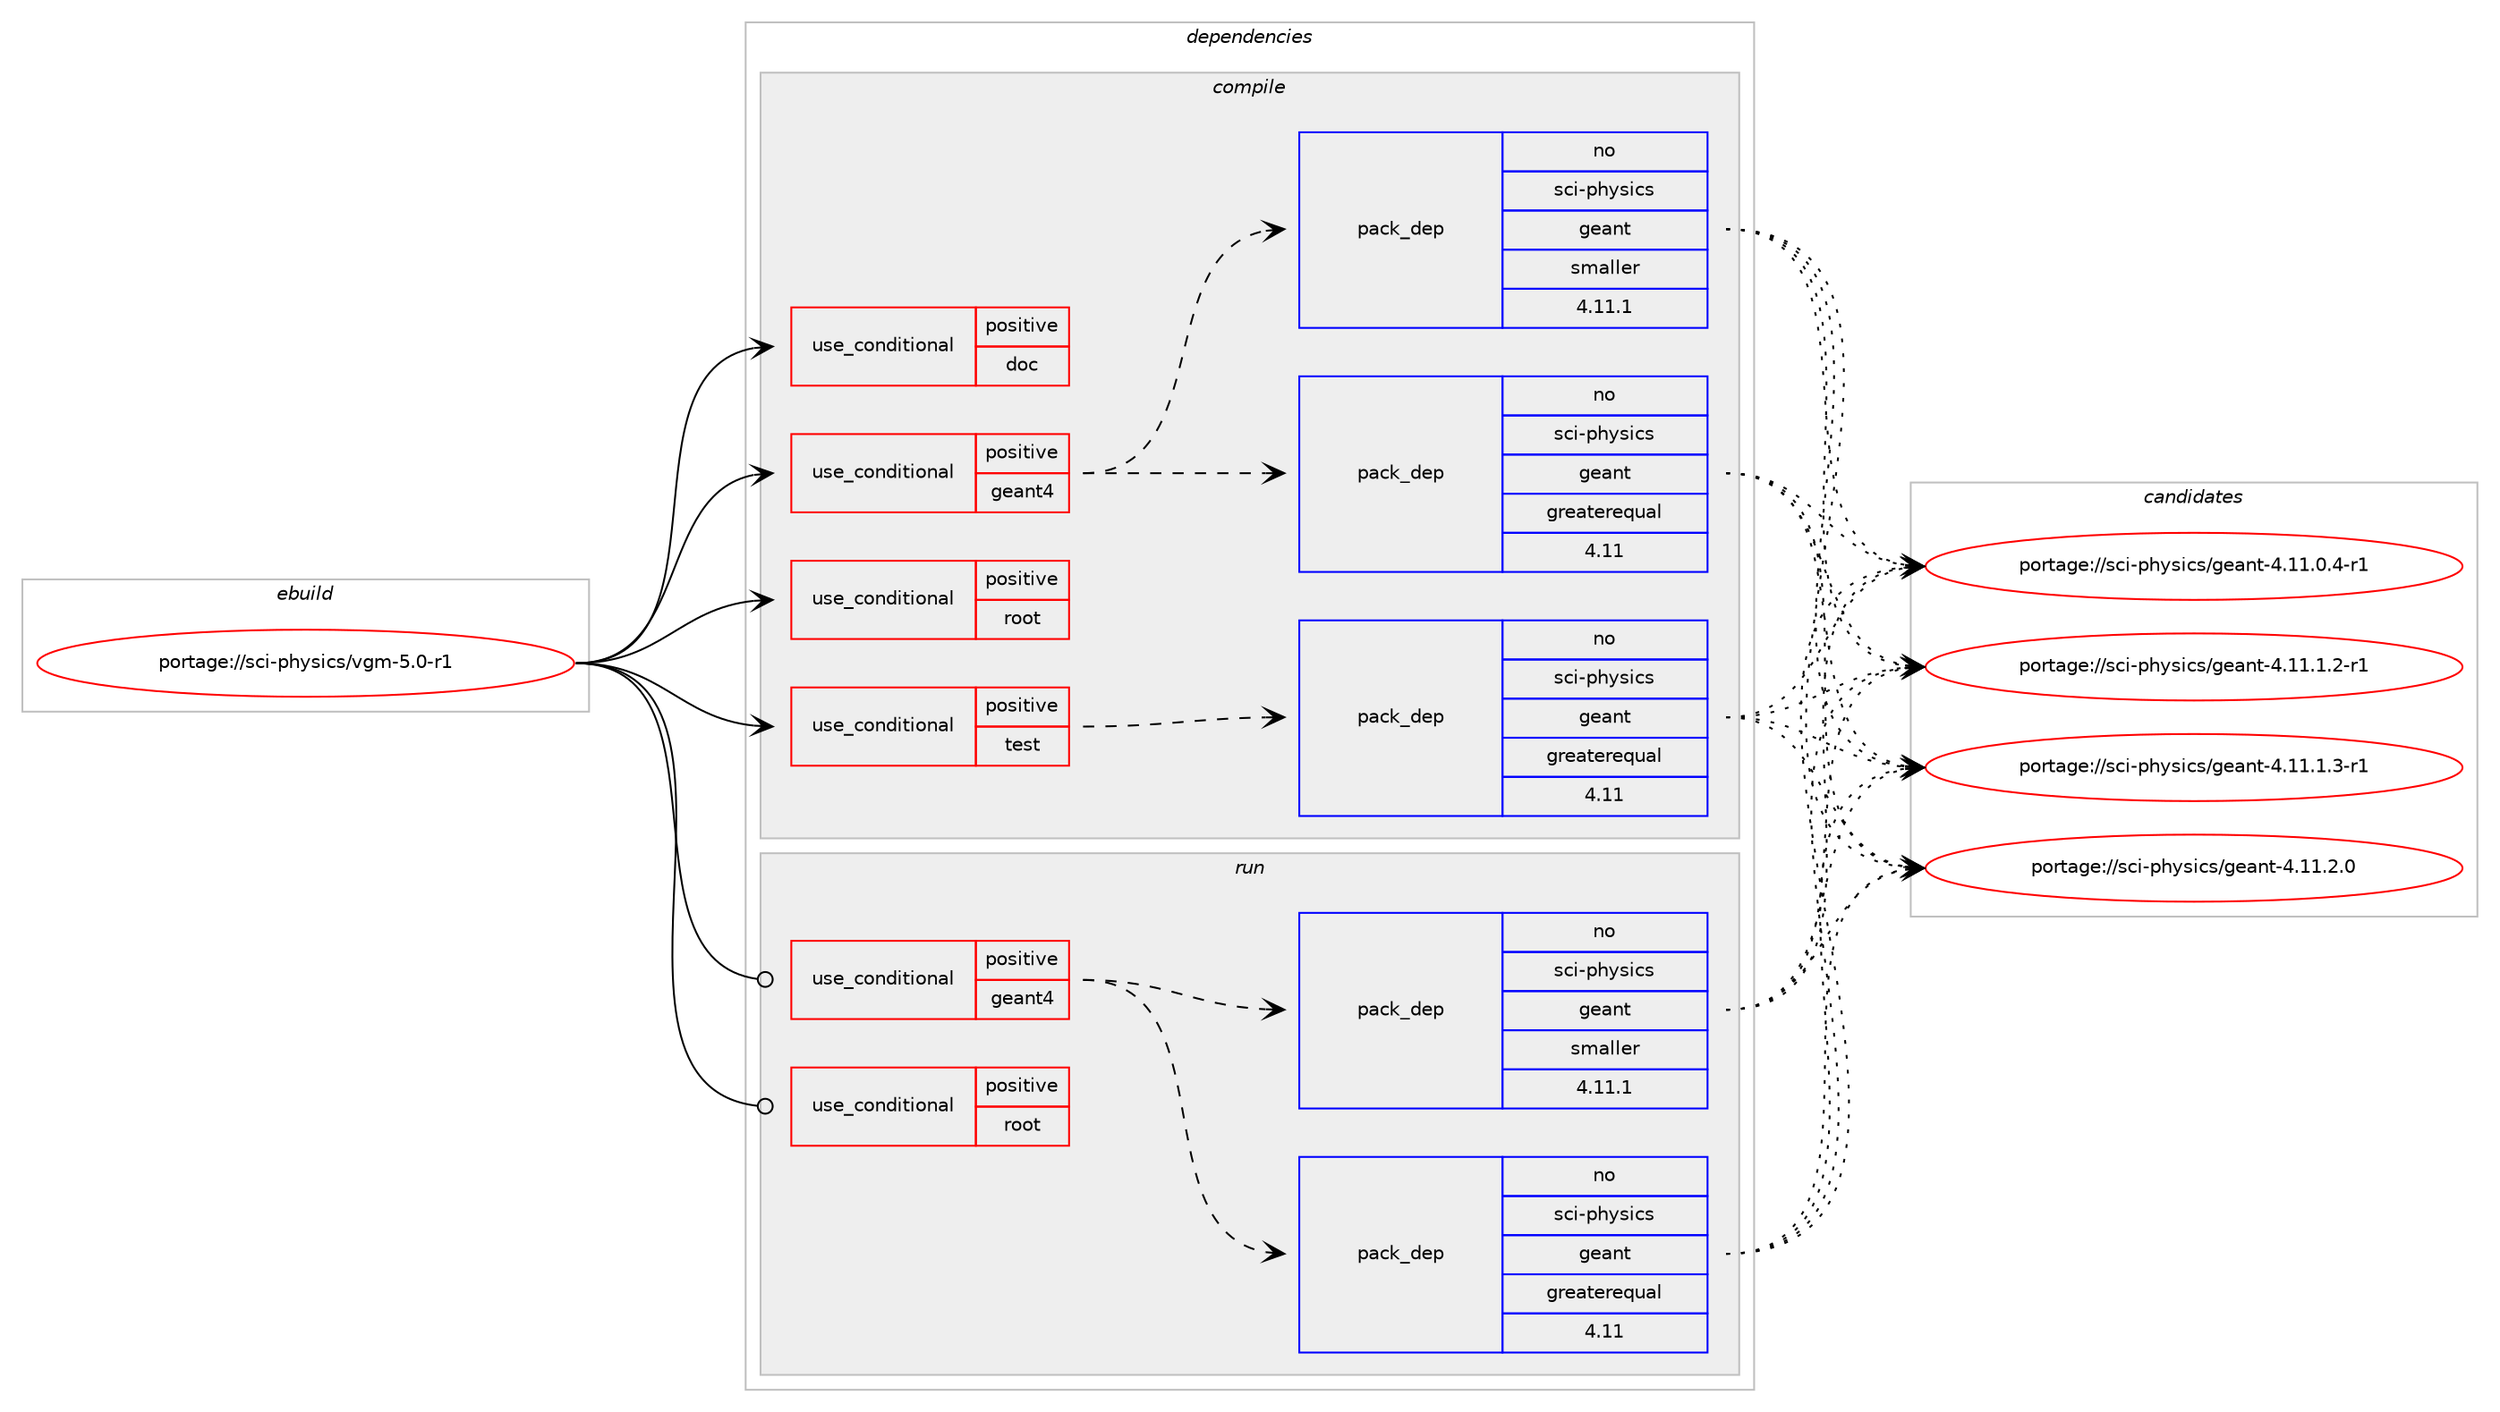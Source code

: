 digraph prolog {

# *************
# Graph options
# *************

newrank=true;
concentrate=true;
compound=true;
graph [rankdir=LR,fontname=Helvetica,fontsize=10,ranksep=1.5];#, ranksep=2.5, nodesep=0.2];
edge  [arrowhead=vee];
node  [fontname=Helvetica,fontsize=10];

# **********
# The ebuild
# **********

subgraph cluster_leftcol {
color=gray;
rank=same;
label=<<i>ebuild</i>>;
id [label="portage://sci-physics/vgm-5.0-r1", color=red, width=4, href="../sci-physics/vgm-5.0-r1.svg"];
}

# ****************
# The dependencies
# ****************

subgraph cluster_midcol {
color=gray;
label=<<i>dependencies</i>>;
subgraph cluster_compile {
fillcolor="#eeeeee";
style=filled;
label=<<i>compile</i>>;
subgraph cond9212 {
dependency12757 [label=<<TABLE BORDER="0" CELLBORDER="1" CELLSPACING="0" CELLPADDING="4"><TR><TD ROWSPAN="3" CELLPADDING="10">use_conditional</TD></TR><TR><TD>positive</TD></TR><TR><TD>doc</TD></TR></TABLE>>, shape=none, color=red];
# *** BEGIN UNKNOWN DEPENDENCY TYPE (TODO) ***
# dependency12757 -> package_dependency(portage://sci-physics/vgm-5.0-r1,install,no,app-text,doxygen,none,[,,],[],[use(enable(dot),none)])
# *** END UNKNOWN DEPENDENCY TYPE (TODO) ***

}
id:e -> dependency12757:w [weight=20,style="solid",arrowhead="vee"];
subgraph cond9213 {
dependency12758 [label=<<TABLE BORDER="0" CELLBORDER="1" CELLSPACING="0" CELLPADDING="4"><TR><TD ROWSPAN="3" CELLPADDING="10">use_conditional</TD></TR><TR><TD>positive</TD></TR><TR><TD>geant4</TD></TR></TABLE>>, shape=none, color=red];
subgraph pack3411 {
dependency12759 [label=<<TABLE BORDER="0" CELLBORDER="1" CELLSPACING="0" CELLPADDING="4" WIDTH="220"><TR><TD ROWSPAN="6" CELLPADDING="30">pack_dep</TD></TR><TR><TD WIDTH="110">no</TD></TR><TR><TD>sci-physics</TD></TR><TR><TD>geant</TD></TR><TR><TD>greaterequal</TD></TR><TR><TD>4.11</TD></TR></TABLE>>, shape=none, color=blue];
}
dependency12758:e -> dependency12759:w [weight=20,style="dashed",arrowhead="vee"];
subgraph pack3412 {
dependency12760 [label=<<TABLE BORDER="0" CELLBORDER="1" CELLSPACING="0" CELLPADDING="4" WIDTH="220"><TR><TD ROWSPAN="6" CELLPADDING="30">pack_dep</TD></TR><TR><TD WIDTH="110">no</TD></TR><TR><TD>sci-physics</TD></TR><TR><TD>geant</TD></TR><TR><TD>smaller</TD></TR><TR><TD>4.11.1</TD></TR></TABLE>>, shape=none, color=blue];
}
dependency12758:e -> dependency12760:w [weight=20,style="dashed",arrowhead="vee"];
}
id:e -> dependency12758:w [weight=20,style="solid",arrowhead="vee"];
subgraph cond9214 {
dependency12761 [label=<<TABLE BORDER="0" CELLBORDER="1" CELLSPACING="0" CELLPADDING="4"><TR><TD ROWSPAN="3" CELLPADDING="10">use_conditional</TD></TR><TR><TD>positive</TD></TR><TR><TD>root</TD></TR></TABLE>>, shape=none, color=red];
# *** BEGIN UNKNOWN DEPENDENCY TYPE (TODO) ***
# dependency12761 -> package_dependency(portage://sci-physics/vgm-5.0-r1,install,no,sci-physics,root,none,[,,],any_same_slot,[])
# *** END UNKNOWN DEPENDENCY TYPE (TODO) ***

}
id:e -> dependency12761:w [weight=20,style="solid",arrowhead="vee"];
subgraph cond9215 {
dependency12762 [label=<<TABLE BORDER="0" CELLBORDER="1" CELLSPACING="0" CELLPADDING="4"><TR><TD ROWSPAN="3" CELLPADDING="10">use_conditional</TD></TR><TR><TD>positive</TD></TR><TR><TD>test</TD></TR></TABLE>>, shape=none, color=red];
subgraph pack3413 {
dependency12763 [label=<<TABLE BORDER="0" CELLBORDER="1" CELLSPACING="0" CELLPADDING="4" WIDTH="220"><TR><TD ROWSPAN="6" CELLPADDING="30">pack_dep</TD></TR><TR><TD WIDTH="110">no</TD></TR><TR><TD>sci-physics</TD></TR><TR><TD>geant</TD></TR><TR><TD>greaterequal</TD></TR><TR><TD>4.11</TD></TR></TABLE>>, shape=none, color=blue];
}
dependency12762:e -> dependency12763:w [weight=20,style="dashed",arrowhead="vee"];
# *** BEGIN UNKNOWN DEPENDENCY TYPE (TODO) ***
# dependency12762 -> package_dependency(portage://sci-physics/vgm-5.0-r1,install,no,sci-physics,geant4_vmc,none,[,,],[],[use(enable(g4root),none)])
# *** END UNKNOWN DEPENDENCY TYPE (TODO) ***

}
id:e -> dependency12762:w [weight=20,style="solid",arrowhead="vee"];
# *** BEGIN UNKNOWN DEPENDENCY TYPE (TODO) ***
# id -> package_dependency(portage://sci-physics/vgm-5.0-r1,install,no,sci-physics,clhep,none,[,,],any_same_slot,[])
# *** END UNKNOWN DEPENDENCY TYPE (TODO) ***

}
subgraph cluster_compileandrun {
fillcolor="#eeeeee";
style=filled;
label=<<i>compile and run</i>>;
}
subgraph cluster_run {
fillcolor="#eeeeee";
style=filled;
label=<<i>run</i>>;
subgraph cond9216 {
dependency12764 [label=<<TABLE BORDER="0" CELLBORDER="1" CELLSPACING="0" CELLPADDING="4"><TR><TD ROWSPAN="3" CELLPADDING="10">use_conditional</TD></TR><TR><TD>positive</TD></TR><TR><TD>geant4</TD></TR></TABLE>>, shape=none, color=red];
subgraph pack3414 {
dependency12765 [label=<<TABLE BORDER="0" CELLBORDER="1" CELLSPACING="0" CELLPADDING="4" WIDTH="220"><TR><TD ROWSPAN="6" CELLPADDING="30">pack_dep</TD></TR><TR><TD WIDTH="110">no</TD></TR><TR><TD>sci-physics</TD></TR><TR><TD>geant</TD></TR><TR><TD>greaterequal</TD></TR><TR><TD>4.11</TD></TR></TABLE>>, shape=none, color=blue];
}
dependency12764:e -> dependency12765:w [weight=20,style="dashed",arrowhead="vee"];
subgraph pack3415 {
dependency12766 [label=<<TABLE BORDER="0" CELLBORDER="1" CELLSPACING="0" CELLPADDING="4" WIDTH="220"><TR><TD ROWSPAN="6" CELLPADDING="30">pack_dep</TD></TR><TR><TD WIDTH="110">no</TD></TR><TR><TD>sci-physics</TD></TR><TR><TD>geant</TD></TR><TR><TD>smaller</TD></TR><TR><TD>4.11.1</TD></TR></TABLE>>, shape=none, color=blue];
}
dependency12764:e -> dependency12766:w [weight=20,style="dashed",arrowhead="vee"];
}
id:e -> dependency12764:w [weight=20,style="solid",arrowhead="odot"];
subgraph cond9217 {
dependency12767 [label=<<TABLE BORDER="0" CELLBORDER="1" CELLSPACING="0" CELLPADDING="4"><TR><TD ROWSPAN="3" CELLPADDING="10">use_conditional</TD></TR><TR><TD>positive</TD></TR><TR><TD>root</TD></TR></TABLE>>, shape=none, color=red];
# *** BEGIN UNKNOWN DEPENDENCY TYPE (TODO) ***
# dependency12767 -> package_dependency(portage://sci-physics/vgm-5.0-r1,run,no,sci-physics,root,none,[,,],any_same_slot,[])
# *** END UNKNOWN DEPENDENCY TYPE (TODO) ***

}
id:e -> dependency12767:w [weight=20,style="solid",arrowhead="odot"];
# *** BEGIN UNKNOWN DEPENDENCY TYPE (TODO) ***
# id -> package_dependency(portage://sci-physics/vgm-5.0-r1,run,no,sci-physics,clhep,none,[,,],any_same_slot,[])
# *** END UNKNOWN DEPENDENCY TYPE (TODO) ***

}
}

# **************
# The candidates
# **************

subgraph cluster_choices {
rank=same;
color=gray;
label=<<i>candidates</i>>;

subgraph choice3411 {
color=black;
nodesep=1;
choice11599105451121041211151059911547103101971101164552464949464846524511449 [label="portage://sci-physics/geant-4.11.0.4-r1", color=red, width=4,href="../sci-physics/geant-4.11.0.4-r1.svg"];
choice11599105451121041211151059911547103101971101164552464949464946504511449 [label="portage://sci-physics/geant-4.11.1.2-r1", color=red, width=4,href="../sci-physics/geant-4.11.1.2-r1.svg"];
choice11599105451121041211151059911547103101971101164552464949464946514511449 [label="portage://sci-physics/geant-4.11.1.3-r1", color=red, width=4,href="../sci-physics/geant-4.11.1.3-r1.svg"];
choice1159910545112104121115105991154710310197110116455246494946504648 [label="portage://sci-physics/geant-4.11.2.0", color=red, width=4,href="../sci-physics/geant-4.11.2.0.svg"];
dependency12759:e -> choice11599105451121041211151059911547103101971101164552464949464846524511449:w [style=dotted,weight="100"];
dependency12759:e -> choice11599105451121041211151059911547103101971101164552464949464946504511449:w [style=dotted,weight="100"];
dependency12759:e -> choice11599105451121041211151059911547103101971101164552464949464946514511449:w [style=dotted,weight="100"];
dependency12759:e -> choice1159910545112104121115105991154710310197110116455246494946504648:w [style=dotted,weight="100"];
}
subgraph choice3412 {
color=black;
nodesep=1;
choice11599105451121041211151059911547103101971101164552464949464846524511449 [label="portage://sci-physics/geant-4.11.0.4-r1", color=red, width=4,href="../sci-physics/geant-4.11.0.4-r1.svg"];
choice11599105451121041211151059911547103101971101164552464949464946504511449 [label="portage://sci-physics/geant-4.11.1.2-r1", color=red, width=4,href="../sci-physics/geant-4.11.1.2-r1.svg"];
choice11599105451121041211151059911547103101971101164552464949464946514511449 [label="portage://sci-physics/geant-4.11.1.3-r1", color=red, width=4,href="../sci-physics/geant-4.11.1.3-r1.svg"];
choice1159910545112104121115105991154710310197110116455246494946504648 [label="portage://sci-physics/geant-4.11.2.0", color=red, width=4,href="../sci-physics/geant-4.11.2.0.svg"];
dependency12760:e -> choice11599105451121041211151059911547103101971101164552464949464846524511449:w [style=dotted,weight="100"];
dependency12760:e -> choice11599105451121041211151059911547103101971101164552464949464946504511449:w [style=dotted,weight="100"];
dependency12760:e -> choice11599105451121041211151059911547103101971101164552464949464946514511449:w [style=dotted,weight="100"];
dependency12760:e -> choice1159910545112104121115105991154710310197110116455246494946504648:w [style=dotted,weight="100"];
}
subgraph choice3413 {
color=black;
nodesep=1;
choice11599105451121041211151059911547103101971101164552464949464846524511449 [label="portage://sci-physics/geant-4.11.0.4-r1", color=red, width=4,href="../sci-physics/geant-4.11.0.4-r1.svg"];
choice11599105451121041211151059911547103101971101164552464949464946504511449 [label="portage://sci-physics/geant-4.11.1.2-r1", color=red, width=4,href="../sci-physics/geant-4.11.1.2-r1.svg"];
choice11599105451121041211151059911547103101971101164552464949464946514511449 [label="portage://sci-physics/geant-4.11.1.3-r1", color=red, width=4,href="../sci-physics/geant-4.11.1.3-r1.svg"];
choice1159910545112104121115105991154710310197110116455246494946504648 [label="portage://sci-physics/geant-4.11.2.0", color=red, width=4,href="../sci-physics/geant-4.11.2.0.svg"];
dependency12763:e -> choice11599105451121041211151059911547103101971101164552464949464846524511449:w [style=dotted,weight="100"];
dependency12763:e -> choice11599105451121041211151059911547103101971101164552464949464946504511449:w [style=dotted,weight="100"];
dependency12763:e -> choice11599105451121041211151059911547103101971101164552464949464946514511449:w [style=dotted,weight="100"];
dependency12763:e -> choice1159910545112104121115105991154710310197110116455246494946504648:w [style=dotted,weight="100"];
}
subgraph choice3414 {
color=black;
nodesep=1;
choice11599105451121041211151059911547103101971101164552464949464846524511449 [label="portage://sci-physics/geant-4.11.0.4-r1", color=red, width=4,href="../sci-physics/geant-4.11.0.4-r1.svg"];
choice11599105451121041211151059911547103101971101164552464949464946504511449 [label="portage://sci-physics/geant-4.11.1.2-r1", color=red, width=4,href="../sci-physics/geant-4.11.1.2-r1.svg"];
choice11599105451121041211151059911547103101971101164552464949464946514511449 [label="portage://sci-physics/geant-4.11.1.3-r1", color=red, width=4,href="../sci-physics/geant-4.11.1.3-r1.svg"];
choice1159910545112104121115105991154710310197110116455246494946504648 [label="portage://sci-physics/geant-4.11.2.0", color=red, width=4,href="../sci-physics/geant-4.11.2.0.svg"];
dependency12765:e -> choice11599105451121041211151059911547103101971101164552464949464846524511449:w [style=dotted,weight="100"];
dependency12765:e -> choice11599105451121041211151059911547103101971101164552464949464946504511449:w [style=dotted,weight="100"];
dependency12765:e -> choice11599105451121041211151059911547103101971101164552464949464946514511449:w [style=dotted,weight="100"];
dependency12765:e -> choice1159910545112104121115105991154710310197110116455246494946504648:w [style=dotted,weight="100"];
}
subgraph choice3415 {
color=black;
nodesep=1;
choice11599105451121041211151059911547103101971101164552464949464846524511449 [label="portage://sci-physics/geant-4.11.0.4-r1", color=red, width=4,href="../sci-physics/geant-4.11.0.4-r1.svg"];
choice11599105451121041211151059911547103101971101164552464949464946504511449 [label="portage://sci-physics/geant-4.11.1.2-r1", color=red, width=4,href="../sci-physics/geant-4.11.1.2-r1.svg"];
choice11599105451121041211151059911547103101971101164552464949464946514511449 [label="portage://sci-physics/geant-4.11.1.3-r1", color=red, width=4,href="../sci-physics/geant-4.11.1.3-r1.svg"];
choice1159910545112104121115105991154710310197110116455246494946504648 [label="portage://sci-physics/geant-4.11.2.0", color=red, width=4,href="../sci-physics/geant-4.11.2.0.svg"];
dependency12766:e -> choice11599105451121041211151059911547103101971101164552464949464846524511449:w [style=dotted,weight="100"];
dependency12766:e -> choice11599105451121041211151059911547103101971101164552464949464946504511449:w [style=dotted,weight="100"];
dependency12766:e -> choice11599105451121041211151059911547103101971101164552464949464946514511449:w [style=dotted,weight="100"];
dependency12766:e -> choice1159910545112104121115105991154710310197110116455246494946504648:w [style=dotted,weight="100"];
}
}

}
